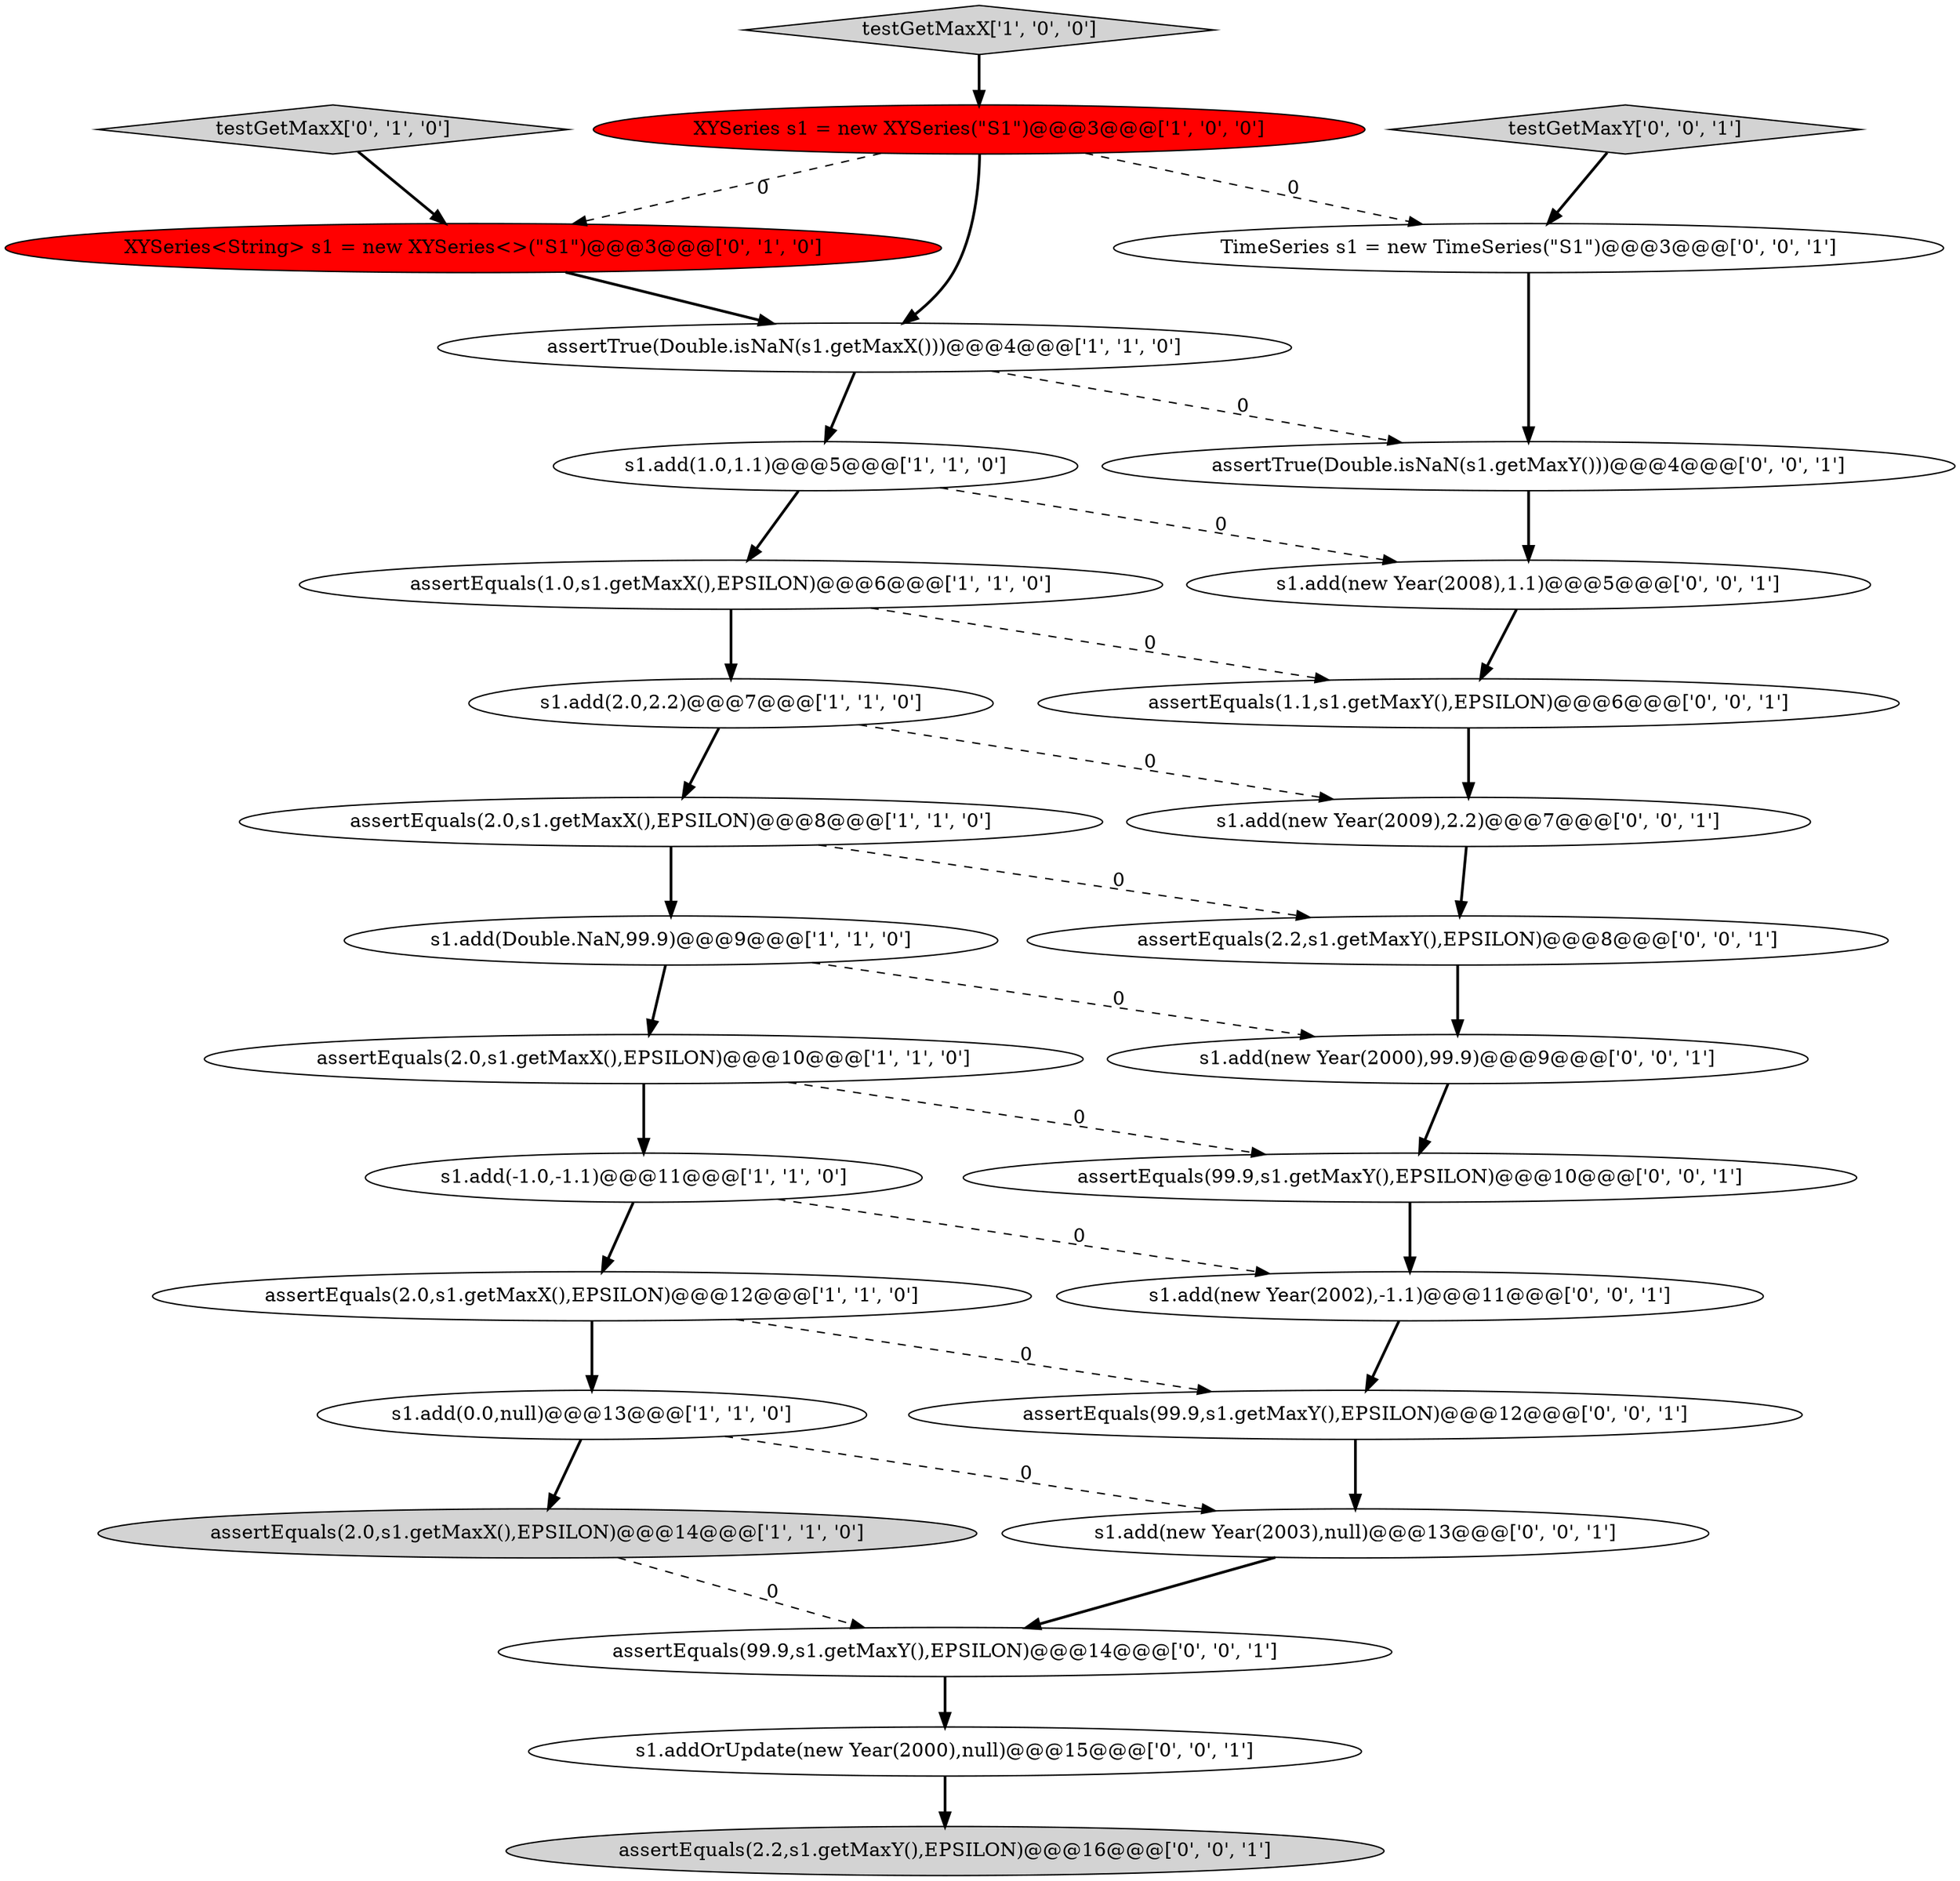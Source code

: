 digraph {
0 [style = filled, label = "s1.add(-1.0,-1.1)@@@11@@@['1', '1', '0']", fillcolor = white, shape = ellipse image = "AAA0AAABBB1BBB"];
14 [style = filled, label = "testGetMaxX['0', '1', '0']", fillcolor = lightgray, shape = diamond image = "AAA0AAABBB2BBB"];
20 [style = filled, label = "s1.add(new Year(2008),1.1)@@@5@@@['0', '0', '1']", fillcolor = white, shape = ellipse image = "AAA0AAABBB3BBB"];
17 [style = filled, label = "s1.addOrUpdate(new Year(2000),null)@@@15@@@['0', '0', '1']", fillcolor = white, shape = ellipse image = "AAA0AAABBB3BBB"];
6 [style = filled, label = "XYSeries s1 = new XYSeries(\"S1\")@@@3@@@['1', '0', '0']", fillcolor = red, shape = ellipse image = "AAA1AAABBB1BBB"];
24 [style = filled, label = "assertEquals(2.2,s1.getMaxY(),EPSILON)@@@8@@@['0', '0', '1']", fillcolor = white, shape = ellipse image = "AAA0AAABBB3BBB"];
19 [style = filled, label = "TimeSeries s1 = new TimeSeries(\"S1\")@@@3@@@['0', '0', '1']", fillcolor = white, shape = ellipse image = "AAA0AAABBB3BBB"];
9 [style = filled, label = "s1.add(1.0,1.1)@@@5@@@['1', '1', '0']", fillcolor = white, shape = ellipse image = "AAA0AAABBB1BBB"];
10 [style = filled, label = "assertEquals(2.0,s1.getMaxX(),EPSILON)@@@14@@@['1', '1', '0']", fillcolor = lightgray, shape = ellipse image = "AAA0AAABBB1BBB"];
29 [style = filled, label = "s1.add(new Year(2003),null)@@@13@@@['0', '0', '1']", fillcolor = white, shape = ellipse image = "AAA0AAABBB3BBB"];
15 [style = filled, label = "assertEquals(2.2,s1.getMaxY(),EPSILON)@@@16@@@['0', '0', '1']", fillcolor = lightgray, shape = ellipse image = "AAA0AAABBB3BBB"];
26 [style = filled, label = "assertEquals(99.9,s1.getMaxY(),EPSILON)@@@12@@@['0', '0', '1']", fillcolor = white, shape = ellipse image = "AAA0AAABBB3BBB"];
12 [style = filled, label = "s1.add(2.0,2.2)@@@7@@@['1', '1', '0']", fillcolor = white, shape = ellipse image = "AAA0AAABBB1BBB"];
22 [style = filled, label = "assertTrue(Double.isNaN(s1.getMaxY()))@@@4@@@['0', '0', '1']", fillcolor = white, shape = ellipse image = "AAA0AAABBB3BBB"];
7 [style = filled, label = "testGetMaxX['1', '0', '0']", fillcolor = lightgray, shape = diamond image = "AAA0AAABBB1BBB"];
3 [style = filled, label = "assertEquals(2.0,s1.getMaxX(),EPSILON)@@@8@@@['1', '1', '0']", fillcolor = white, shape = ellipse image = "AAA0AAABBB1BBB"];
5 [style = filled, label = "assertEquals(1.0,s1.getMaxX(),EPSILON)@@@6@@@['1', '1', '0']", fillcolor = white, shape = ellipse image = "AAA0AAABBB1BBB"];
11 [style = filled, label = "assertEquals(2.0,s1.getMaxX(),EPSILON)@@@10@@@['1', '1', '0']", fillcolor = white, shape = ellipse image = "AAA0AAABBB1BBB"];
13 [style = filled, label = "XYSeries<String> s1 = new XYSeries<>(\"S1\")@@@3@@@['0', '1', '0']", fillcolor = red, shape = ellipse image = "AAA1AAABBB2BBB"];
8 [style = filled, label = "assertEquals(2.0,s1.getMaxX(),EPSILON)@@@12@@@['1', '1', '0']", fillcolor = white, shape = ellipse image = "AAA0AAABBB1BBB"];
18 [style = filled, label = "assertEquals(99.9,s1.getMaxY(),EPSILON)@@@14@@@['0', '0', '1']", fillcolor = white, shape = ellipse image = "AAA0AAABBB3BBB"];
4 [style = filled, label = "assertTrue(Double.isNaN(s1.getMaxX()))@@@4@@@['1', '1', '0']", fillcolor = white, shape = ellipse image = "AAA0AAABBB1BBB"];
25 [style = filled, label = "s1.add(new Year(2000),99.9)@@@9@@@['0', '0', '1']", fillcolor = white, shape = ellipse image = "AAA0AAABBB3BBB"];
2 [style = filled, label = "s1.add(0.0,null)@@@13@@@['1', '1', '0']", fillcolor = white, shape = ellipse image = "AAA0AAABBB1BBB"];
27 [style = filled, label = "testGetMaxY['0', '0', '1']", fillcolor = lightgray, shape = diamond image = "AAA0AAABBB3BBB"];
16 [style = filled, label = "assertEquals(99.9,s1.getMaxY(),EPSILON)@@@10@@@['0', '0', '1']", fillcolor = white, shape = ellipse image = "AAA0AAABBB3BBB"];
1 [style = filled, label = "s1.add(Double.NaN,99.9)@@@9@@@['1', '1', '0']", fillcolor = white, shape = ellipse image = "AAA0AAABBB1BBB"];
21 [style = filled, label = "s1.add(new Year(2009),2.2)@@@7@@@['0', '0', '1']", fillcolor = white, shape = ellipse image = "AAA0AAABBB3BBB"];
23 [style = filled, label = "assertEquals(1.1,s1.getMaxY(),EPSILON)@@@6@@@['0', '0', '1']", fillcolor = white, shape = ellipse image = "AAA0AAABBB3BBB"];
28 [style = filled, label = "s1.add(new Year(2002),-1.1)@@@11@@@['0', '0', '1']", fillcolor = white, shape = ellipse image = "AAA0AAABBB3BBB"];
9->20 [style = dashed, label="0"];
4->9 [style = bold, label=""];
3->1 [style = bold, label=""];
11->16 [style = dashed, label="0"];
5->23 [style = dashed, label="0"];
26->29 [style = bold, label=""];
3->24 [style = dashed, label="0"];
18->17 [style = bold, label=""];
28->26 [style = bold, label=""];
21->24 [style = bold, label=""];
4->22 [style = dashed, label="0"];
2->10 [style = bold, label=""];
25->16 [style = bold, label=""];
0->28 [style = dashed, label="0"];
12->21 [style = dashed, label="0"];
1->11 [style = bold, label=""];
29->18 [style = bold, label=""];
6->4 [style = bold, label=""];
11->0 [style = bold, label=""];
6->13 [style = dashed, label="0"];
20->23 [style = bold, label=""];
16->28 [style = bold, label=""];
8->2 [style = bold, label=""];
5->12 [style = bold, label=""];
22->20 [style = bold, label=""];
23->21 [style = bold, label=""];
24->25 [style = bold, label=""];
2->29 [style = dashed, label="0"];
7->6 [style = bold, label=""];
6->19 [style = dashed, label="0"];
0->8 [style = bold, label=""];
17->15 [style = bold, label=""];
9->5 [style = bold, label=""];
12->3 [style = bold, label=""];
27->19 [style = bold, label=""];
14->13 [style = bold, label=""];
1->25 [style = dashed, label="0"];
8->26 [style = dashed, label="0"];
19->22 [style = bold, label=""];
10->18 [style = dashed, label="0"];
13->4 [style = bold, label=""];
}
